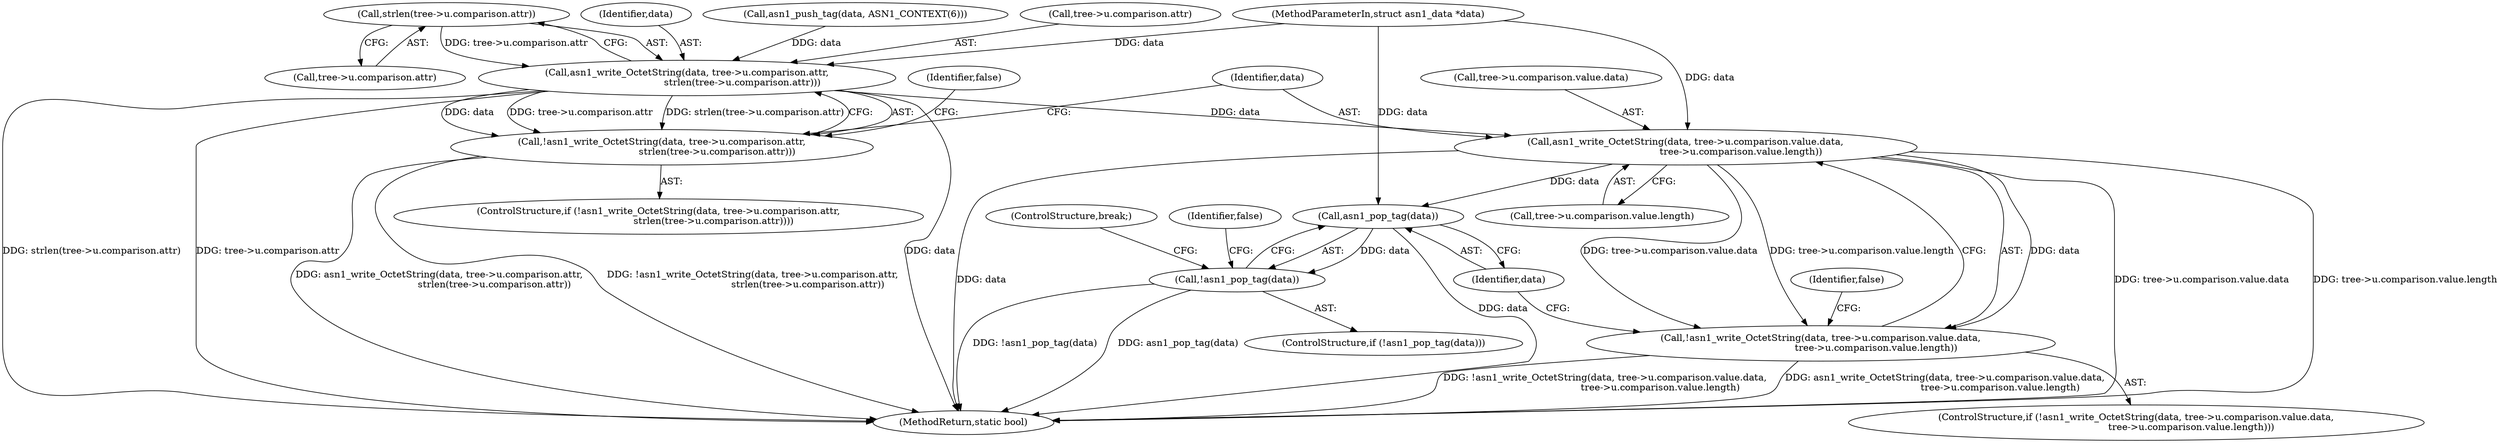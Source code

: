 digraph "0_samba_530d50a1abdcdf4d1775652d4c456c1274d83d8d_1@pointer" {
"1000534" [label="(Call,strlen(tree->u.comparison.attr))"];
"1000525" [label="(Call,asn1_write_OctetString(data, tree->u.comparison.attr,\n                                     strlen(tree->u.comparison.attr)))"];
"1000524" [label="(Call,!asn1_write_OctetString(data, tree->u.comparison.attr,\n                                     strlen(tree->u.comparison.attr)))"];
"1000546" [label="(Call,asn1_write_OctetString(data, tree->u.comparison.value.data,\n                                     tree->u.comparison.value.length))"];
"1000545" [label="(Call,!asn1_write_OctetString(data, tree->u.comparison.value.data,\n                                     tree->u.comparison.value.length))"];
"1000570" [label="(Call,asn1_pop_tag(data))"];
"1000569" [label="(Call,!asn1_pop_tag(data))"];
"1000526" [label="(Identifier,data)"];
"1000570" [label="(Call,asn1_pop_tag(data))"];
"1000517" [label="(Call,asn1_push_tag(data, ASN1_CONTEXT(6)))"];
"1000545" [label="(Call,!asn1_write_OctetString(data, tree->u.comparison.value.data,\n                                     tree->u.comparison.value.length))"];
"1000527" [label="(Call,tree->u.comparison.attr)"];
"1000535" [label="(Call,tree->u.comparison.attr)"];
"1000574" [label="(ControlStructure,break;)"];
"1000546" [label="(Call,asn1_write_OctetString(data, tree->u.comparison.value.data,\n                                     tree->u.comparison.value.length))"];
"1000820" [label="(MethodReturn,static bool)"];
"1000108" [label="(MethodParameterIn,struct asn1_data *data)"];
"1000548" [label="(Call,tree->u.comparison.value.data)"];
"1000557" [label="(Call,tree->u.comparison.value.length)"];
"1000567" [label="(Identifier,false)"];
"1000573" [label="(Identifier,false)"];
"1000544" [label="(ControlStructure,if (!asn1_write_OctetString(data, tree->u.comparison.value.data,\n                                     tree->u.comparison.value.length)))"];
"1000525" [label="(Call,asn1_write_OctetString(data, tree->u.comparison.attr,\n                                     strlen(tree->u.comparison.attr)))"];
"1000571" [label="(Identifier,data)"];
"1000547" [label="(Identifier,data)"];
"1000524" [label="(Call,!asn1_write_OctetString(data, tree->u.comparison.attr,\n                                     strlen(tree->u.comparison.attr)))"];
"1000543" [label="(Identifier,false)"];
"1000534" [label="(Call,strlen(tree->u.comparison.attr))"];
"1000523" [label="(ControlStructure,if (!asn1_write_OctetString(data, tree->u.comparison.attr,\n                                     strlen(tree->u.comparison.attr))))"];
"1000569" [label="(Call,!asn1_pop_tag(data))"];
"1000568" [label="(ControlStructure,if (!asn1_pop_tag(data)))"];
"1000534" -> "1000525"  [label="AST: "];
"1000534" -> "1000535"  [label="CFG: "];
"1000535" -> "1000534"  [label="AST: "];
"1000525" -> "1000534"  [label="CFG: "];
"1000534" -> "1000525"  [label="DDG: tree->u.comparison.attr"];
"1000525" -> "1000524"  [label="AST: "];
"1000526" -> "1000525"  [label="AST: "];
"1000527" -> "1000525"  [label="AST: "];
"1000524" -> "1000525"  [label="CFG: "];
"1000525" -> "1000820"  [label="DDG: data"];
"1000525" -> "1000820"  [label="DDG: strlen(tree->u.comparison.attr)"];
"1000525" -> "1000820"  [label="DDG: tree->u.comparison.attr"];
"1000525" -> "1000524"  [label="DDG: data"];
"1000525" -> "1000524"  [label="DDG: tree->u.comparison.attr"];
"1000525" -> "1000524"  [label="DDG: strlen(tree->u.comparison.attr)"];
"1000517" -> "1000525"  [label="DDG: data"];
"1000108" -> "1000525"  [label="DDG: data"];
"1000525" -> "1000546"  [label="DDG: data"];
"1000524" -> "1000523"  [label="AST: "];
"1000543" -> "1000524"  [label="CFG: "];
"1000547" -> "1000524"  [label="CFG: "];
"1000524" -> "1000820"  [label="DDG: asn1_write_OctetString(data, tree->u.comparison.attr,\n                                     strlen(tree->u.comparison.attr))"];
"1000524" -> "1000820"  [label="DDG: !asn1_write_OctetString(data, tree->u.comparison.attr,\n                                     strlen(tree->u.comparison.attr))"];
"1000546" -> "1000545"  [label="AST: "];
"1000546" -> "1000557"  [label="CFG: "];
"1000547" -> "1000546"  [label="AST: "];
"1000548" -> "1000546"  [label="AST: "];
"1000557" -> "1000546"  [label="AST: "];
"1000545" -> "1000546"  [label="CFG: "];
"1000546" -> "1000820"  [label="DDG: tree->u.comparison.value.data"];
"1000546" -> "1000820"  [label="DDG: tree->u.comparison.value.length"];
"1000546" -> "1000820"  [label="DDG: data"];
"1000546" -> "1000545"  [label="DDG: data"];
"1000546" -> "1000545"  [label="DDG: tree->u.comparison.value.data"];
"1000546" -> "1000545"  [label="DDG: tree->u.comparison.value.length"];
"1000108" -> "1000546"  [label="DDG: data"];
"1000546" -> "1000570"  [label="DDG: data"];
"1000545" -> "1000544"  [label="AST: "];
"1000567" -> "1000545"  [label="CFG: "];
"1000571" -> "1000545"  [label="CFG: "];
"1000545" -> "1000820"  [label="DDG: asn1_write_OctetString(data, tree->u.comparison.value.data,\n                                     tree->u.comparison.value.length)"];
"1000545" -> "1000820"  [label="DDG: !asn1_write_OctetString(data, tree->u.comparison.value.data,\n                                     tree->u.comparison.value.length)"];
"1000570" -> "1000569"  [label="AST: "];
"1000570" -> "1000571"  [label="CFG: "];
"1000571" -> "1000570"  [label="AST: "];
"1000569" -> "1000570"  [label="CFG: "];
"1000570" -> "1000820"  [label="DDG: data"];
"1000570" -> "1000569"  [label="DDG: data"];
"1000108" -> "1000570"  [label="DDG: data"];
"1000569" -> "1000568"  [label="AST: "];
"1000573" -> "1000569"  [label="CFG: "];
"1000574" -> "1000569"  [label="CFG: "];
"1000569" -> "1000820"  [label="DDG: !asn1_pop_tag(data)"];
"1000569" -> "1000820"  [label="DDG: asn1_pop_tag(data)"];
}
